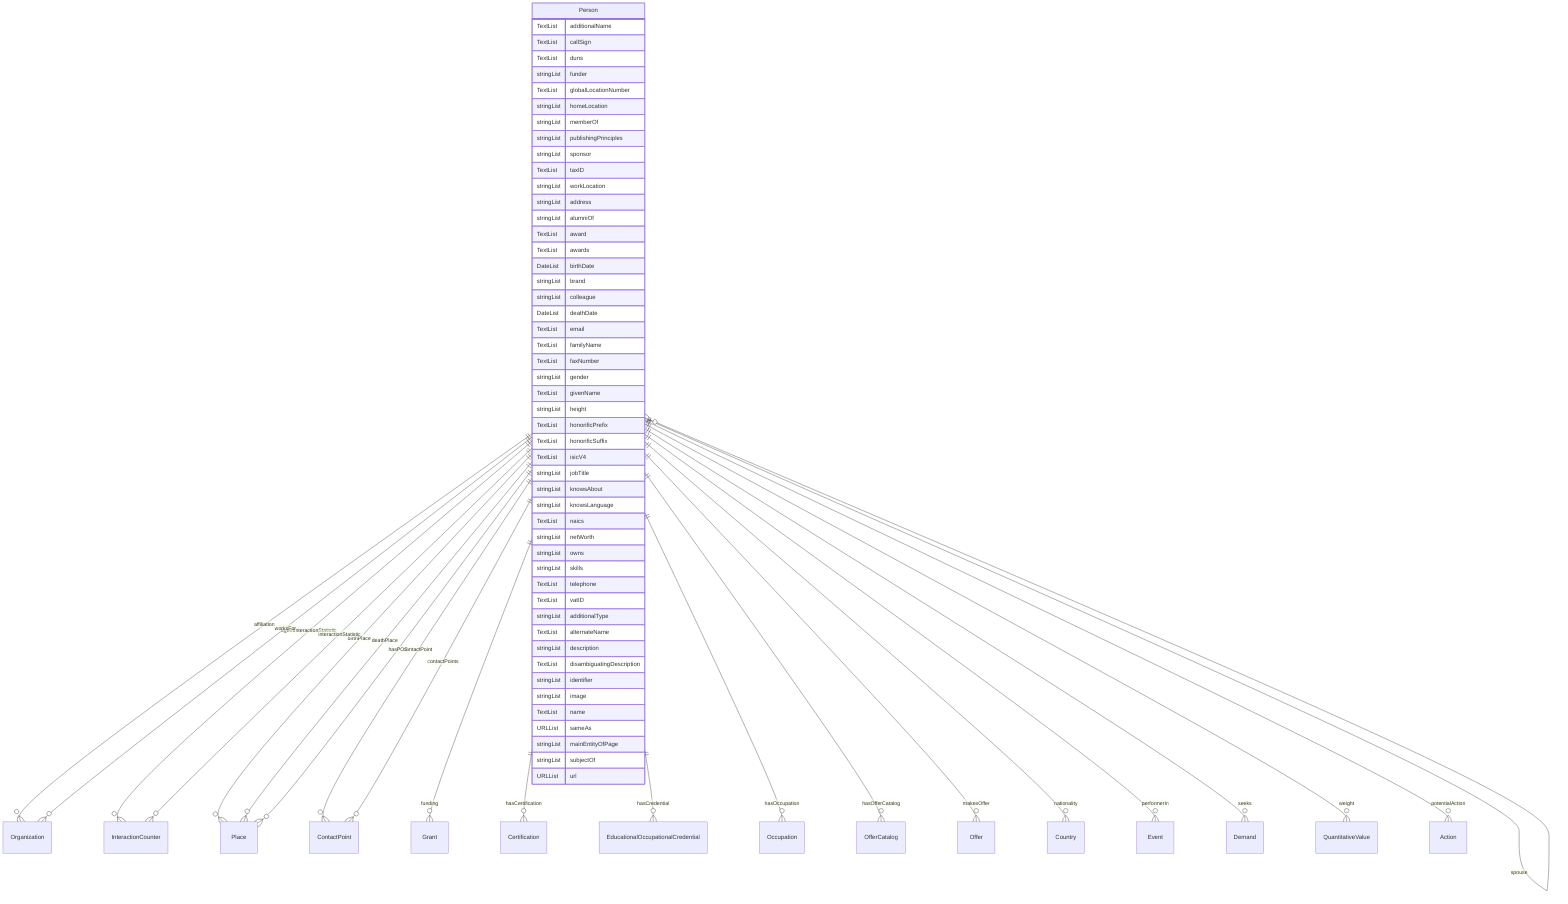 erDiagram
Person {
    TextList additionalName  
    TextList callSign  
    TextList duns  
    stringList funder  
    TextList globalLocationNumber  
    stringList homeLocation  
    stringList memberOf  
    stringList publishingPrinciples  
    stringList sponsor  
    TextList taxID  
    stringList workLocation  
    stringList address  
    stringList alumniOf  
    TextList award  
    TextList awards  
    DateList birthDate  
    stringList brand  
    stringList colleague  
    DateList deathDate  
    TextList email  
    TextList familyName  
    TextList faxNumber  
    stringList gender  
    TextList givenName  
    stringList height  
    TextList honorificPrefix  
    TextList honorificSuffix  
    TextList isicV4  
    stringList jobTitle  
    stringList knowsAbout  
    stringList knowsLanguage  
    TextList naics  
    stringList netWorth  
    stringList owns  
    stringList skills  
    TextList telephone  
    TextList vatID  
    stringList additionalType  
    TextList alternateName  
    stringList description  
    TextList disambiguatingDescription  
    stringList identifier  
    stringList image  
    TextList name  
    URLList sameAs  
    stringList mainEntityOfPage  
    stringList subjectOf  
    URLList url  
}

Person ||--}o Organization : "affiliation"
Person ||--}o InteractionCounter : "agentInteractionStatistic"
Person ||--}o Place : "birthPlace"
Person ||--}o Person : "children"
Person ||--}o Person : "colleagues"
Person ||--}o ContactPoint : "contactPoint"
Person ||--}o ContactPoint : "contactPoints"
Person ||--}o Place : "deathPlace"
Person ||--}o Person : "follows"
Person ||--}o Grant : "funding"
Person ||--}o Certification : "hasCertification"
Person ||--}o EducationalOccupationalCredential : "hasCredential"
Person ||--}o Occupation : "hasOccupation"
Person ||--}o OfferCatalog : "hasOfferCatalog"
Person ||--}o Place : "hasPOS"
Person ||--}o InteractionCounter : "interactionStatistic"
Person ||--}o Person : "knows"
Person ||--}o Offer : "makesOffer"
Person ||--}o Country : "nationality"
Person ||--}o Person : "parent"
Person ||--}o Person : "parents"
Person ||--}o Event : "performerIn"
Person ||--}o Person : "relatedTo"
Person ||--}o Demand : "seeks"
Person ||--}o Person : "sibling"
Person ||--}o Person : "siblings"
Person ||--}o Person : "spouse"
Person ||--}o QuantitativeValue : "weight"
Person ||--}o Organization : "worksFor"
Person ||--}o Action : "potentialAction"